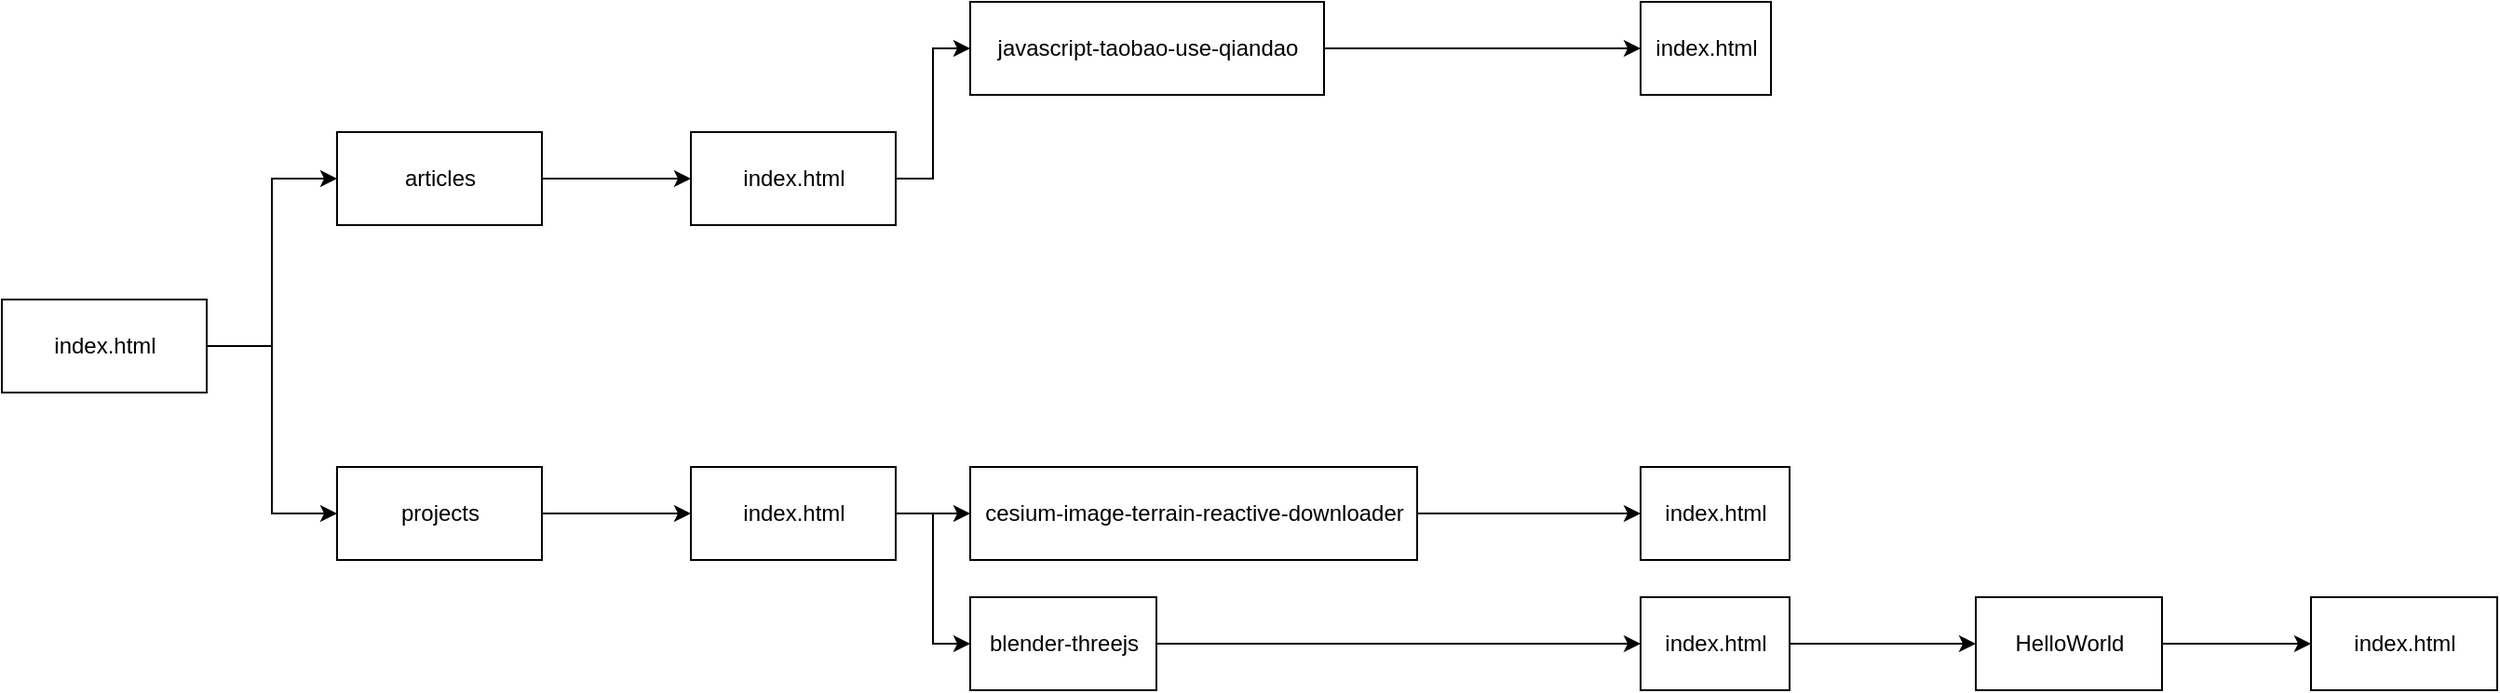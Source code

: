 <mxfile version="14.6.13" type="device"><diagram id="fB9_ToQGdPFJN6z37ytp" name="第 1 页"><mxGraphModel dx="920" dy="686" grid="1" gridSize="10" guides="1" tooltips="1" connect="1" arrows="1" fold="1" page="1" pageScale="1" pageWidth="850" pageHeight="1100" math="0" shadow="0"><root><mxCell id="0"/><mxCell id="1" parent="0"/><mxCell id="HuLdtAkYJ34G1oW2MmJK-9" style="edgeStyle=orthogonalEdgeStyle;rounded=0;orthogonalLoop=1;jettySize=auto;html=1;entryX=0;entryY=0.5;entryDx=0;entryDy=0;" edge="1" parent="1" source="HuLdtAkYJ34G1oW2MmJK-2" target="HuLdtAkYJ34G1oW2MmJK-4"><mxGeometry relative="1" as="geometry"/></mxCell><mxCell id="HuLdtAkYJ34G1oW2MmJK-10" style="edgeStyle=orthogonalEdgeStyle;rounded=0;orthogonalLoop=1;jettySize=auto;html=1;exitX=1;exitY=0.5;exitDx=0;exitDy=0;entryX=0;entryY=0.5;entryDx=0;entryDy=0;" edge="1" parent="1" source="HuLdtAkYJ34G1oW2MmJK-2" target="HuLdtAkYJ34G1oW2MmJK-3"><mxGeometry relative="1" as="geometry"/></mxCell><mxCell id="HuLdtAkYJ34G1oW2MmJK-2" value="index.html" style="html=1;" vertex="1" parent="1"><mxGeometry x="220" y="260" width="110" height="50" as="geometry"/></mxCell><mxCell id="HuLdtAkYJ34G1oW2MmJK-13" value="" style="edgeStyle=orthogonalEdgeStyle;rounded=0;orthogonalLoop=1;jettySize=auto;html=1;" edge="1" parent="1" source="HuLdtAkYJ34G1oW2MmJK-3" target="HuLdtAkYJ34G1oW2MmJK-12"><mxGeometry relative="1" as="geometry"/></mxCell><mxCell id="HuLdtAkYJ34G1oW2MmJK-3" value="projects" style="html=1;" vertex="1" parent="1"><mxGeometry x="400" y="350" width="110" height="50" as="geometry"/></mxCell><mxCell id="HuLdtAkYJ34G1oW2MmJK-6" value="" style="edgeStyle=orthogonalEdgeStyle;rounded=0;orthogonalLoop=1;jettySize=auto;html=1;" edge="1" parent="1" source="HuLdtAkYJ34G1oW2MmJK-4" target="HuLdtAkYJ34G1oW2MmJK-5"><mxGeometry relative="1" as="geometry"/></mxCell><mxCell id="HuLdtAkYJ34G1oW2MmJK-4" value="articles" style="html=1;" vertex="1" parent="1"><mxGeometry x="400" y="170" width="110" height="50" as="geometry"/></mxCell><mxCell id="HuLdtAkYJ34G1oW2MmJK-11" style="edgeStyle=orthogonalEdgeStyle;rounded=0;orthogonalLoop=1;jettySize=auto;html=1;entryX=0;entryY=0.5;entryDx=0;entryDy=0;" edge="1" parent="1" source="HuLdtAkYJ34G1oW2MmJK-5" target="HuLdtAkYJ34G1oW2MmJK-7"><mxGeometry relative="1" as="geometry"/></mxCell><mxCell id="HuLdtAkYJ34G1oW2MmJK-5" value="index.html" style="html=1;" vertex="1" parent="1"><mxGeometry x="590" y="170" width="110" height="50" as="geometry"/></mxCell><mxCell id="HuLdtAkYJ34G1oW2MmJK-17" value="" style="edgeStyle=orthogonalEdgeStyle;rounded=0;orthogonalLoop=1;jettySize=auto;html=1;" edge="1" parent="1" source="HuLdtAkYJ34G1oW2MmJK-7" target="HuLdtAkYJ34G1oW2MmJK-16"><mxGeometry relative="1" as="geometry"/></mxCell><mxCell id="HuLdtAkYJ34G1oW2MmJK-7" value="javascript-taobao-use-qiandao" style="html=1;" vertex="1" parent="1"><mxGeometry x="740" y="100" width="190" height="50" as="geometry"/></mxCell><mxCell id="HuLdtAkYJ34G1oW2MmJK-15" value="" style="edgeStyle=orthogonalEdgeStyle;rounded=0;orthogonalLoop=1;jettySize=auto;html=1;" edge="1" parent="1" source="HuLdtAkYJ34G1oW2MmJK-12" target="HuLdtAkYJ34G1oW2MmJK-14"><mxGeometry relative="1" as="geometry"/></mxCell><mxCell id="HuLdtAkYJ34G1oW2MmJK-21" style="edgeStyle=orthogonalEdgeStyle;rounded=0;orthogonalLoop=1;jettySize=auto;html=1;exitX=1;exitY=0.5;exitDx=0;exitDy=0;entryX=0;entryY=0.5;entryDx=0;entryDy=0;" edge="1" parent="1" source="HuLdtAkYJ34G1oW2MmJK-12" target="HuLdtAkYJ34G1oW2MmJK-20"><mxGeometry relative="1" as="geometry"/></mxCell><mxCell id="HuLdtAkYJ34G1oW2MmJK-12" value="index.html" style="html=1;" vertex="1" parent="1"><mxGeometry x="590" y="350" width="110" height="50" as="geometry"/></mxCell><mxCell id="HuLdtAkYJ34G1oW2MmJK-19" value="" style="edgeStyle=orthogonalEdgeStyle;rounded=0;orthogonalLoop=1;jettySize=auto;html=1;" edge="1" parent="1" source="HuLdtAkYJ34G1oW2MmJK-14" target="HuLdtAkYJ34G1oW2MmJK-18"><mxGeometry relative="1" as="geometry"/></mxCell><mxCell id="HuLdtAkYJ34G1oW2MmJK-14" value="cesium-image-terrain-reactive-downloader" style="html=1;" vertex="1" parent="1"><mxGeometry x="740" y="350" width="240" height="50" as="geometry"/></mxCell><mxCell id="HuLdtAkYJ34G1oW2MmJK-16" value="index.html" style="html=1;" vertex="1" parent="1"><mxGeometry x="1100" y="100" width="70" height="50" as="geometry"/></mxCell><mxCell id="HuLdtAkYJ34G1oW2MmJK-18" value="index.html" style="html=1;" vertex="1" parent="1"><mxGeometry x="1100" y="350" width="80" height="50" as="geometry"/></mxCell><mxCell id="HuLdtAkYJ34G1oW2MmJK-23" value="" style="edgeStyle=orthogonalEdgeStyle;rounded=0;orthogonalLoop=1;jettySize=auto;html=1;" edge="1" parent="1" source="HuLdtAkYJ34G1oW2MmJK-20" target="HuLdtAkYJ34G1oW2MmJK-22"><mxGeometry relative="1" as="geometry"/></mxCell><mxCell id="HuLdtAkYJ34G1oW2MmJK-20" value="blender-threejs" style="html=1;" vertex="1" parent="1"><mxGeometry x="740" y="420" width="100" height="50" as="geometry"/></mxCell><mxCell id="HuLdtAkYJ34G1oW2MmJK-25" value="" style="edgeStyle=orthogonalEdgeStyle;rounded=0;orthogonalLoop=1;jettySize=auto;html=1;" edge="1" parent="1" source="HuLdtAkYJ34G1oW2MmJK-22" target="HuLdtAkYJ34G1oW2MmJK-24"><mxGeometry relative="1" as="geometry"/></mxCell><mxCell id="HuLdtAkYJ34G1oW2MmJK-22" value="index.html" style="html=1;" vertex="1" parent="1"><mxGeometry x="1100" y="420" width="80" height="50" as="geometry"/></mxCell><mxCell id="HuLdtAkYJ34G1oW2MmJK-27" value="" style="edgeStyle=orthogonalEdgeStyle;rounded=0;orthogonalLoop=1;jettySize=auto;html=1;" edge="1" parent="1" source="HuLdtAkYJ34G1oW2MmJK-24" target="HuLdtAkYJ34G1oW2MmJK-26"><mxGeometry relative="1" as="geometry"/></mxCell><mxCell id="HuLdtAkYJ34G1oW2MmJK-24" value="HelloWorld" style="html=1;" vertex="1" parent="1"><mxGeometry x="1280" y="420" width="100" height="50" as="geometry"/></mxCell><mxCell id="HuLdtAkYJ34G1oW2MmJK-26" value="index.html" style="html=1;" vertex="1" parent="1"><mxGeometry x="1460" y="420" width="100" height="50" as="geometry"/></mxCell></root></mxGraphModel></diagram></mxfile>